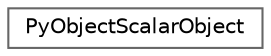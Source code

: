 digraph "Graphical Class Hierarchy"
{
 // LATEX_PDF_SIZE
  bgcolor="transparent";
  edge [fontname=Helvetica,fontsize=10,labelfontname=Helvetica,labelfontsize=10];
  node [fontname=Helvetica,fontsize=10,shape=box,height=0.2,width=0.4];
  rankdir="LR";
  Node0 [id="Node000000",label="PyObjectScalarObject",height=0.2,width=0.4,color="grey40", fillcolor="white", style="filled",URL="$d5/d2b/structPyObjectScalarObject.html",tooltip=" "];
}
